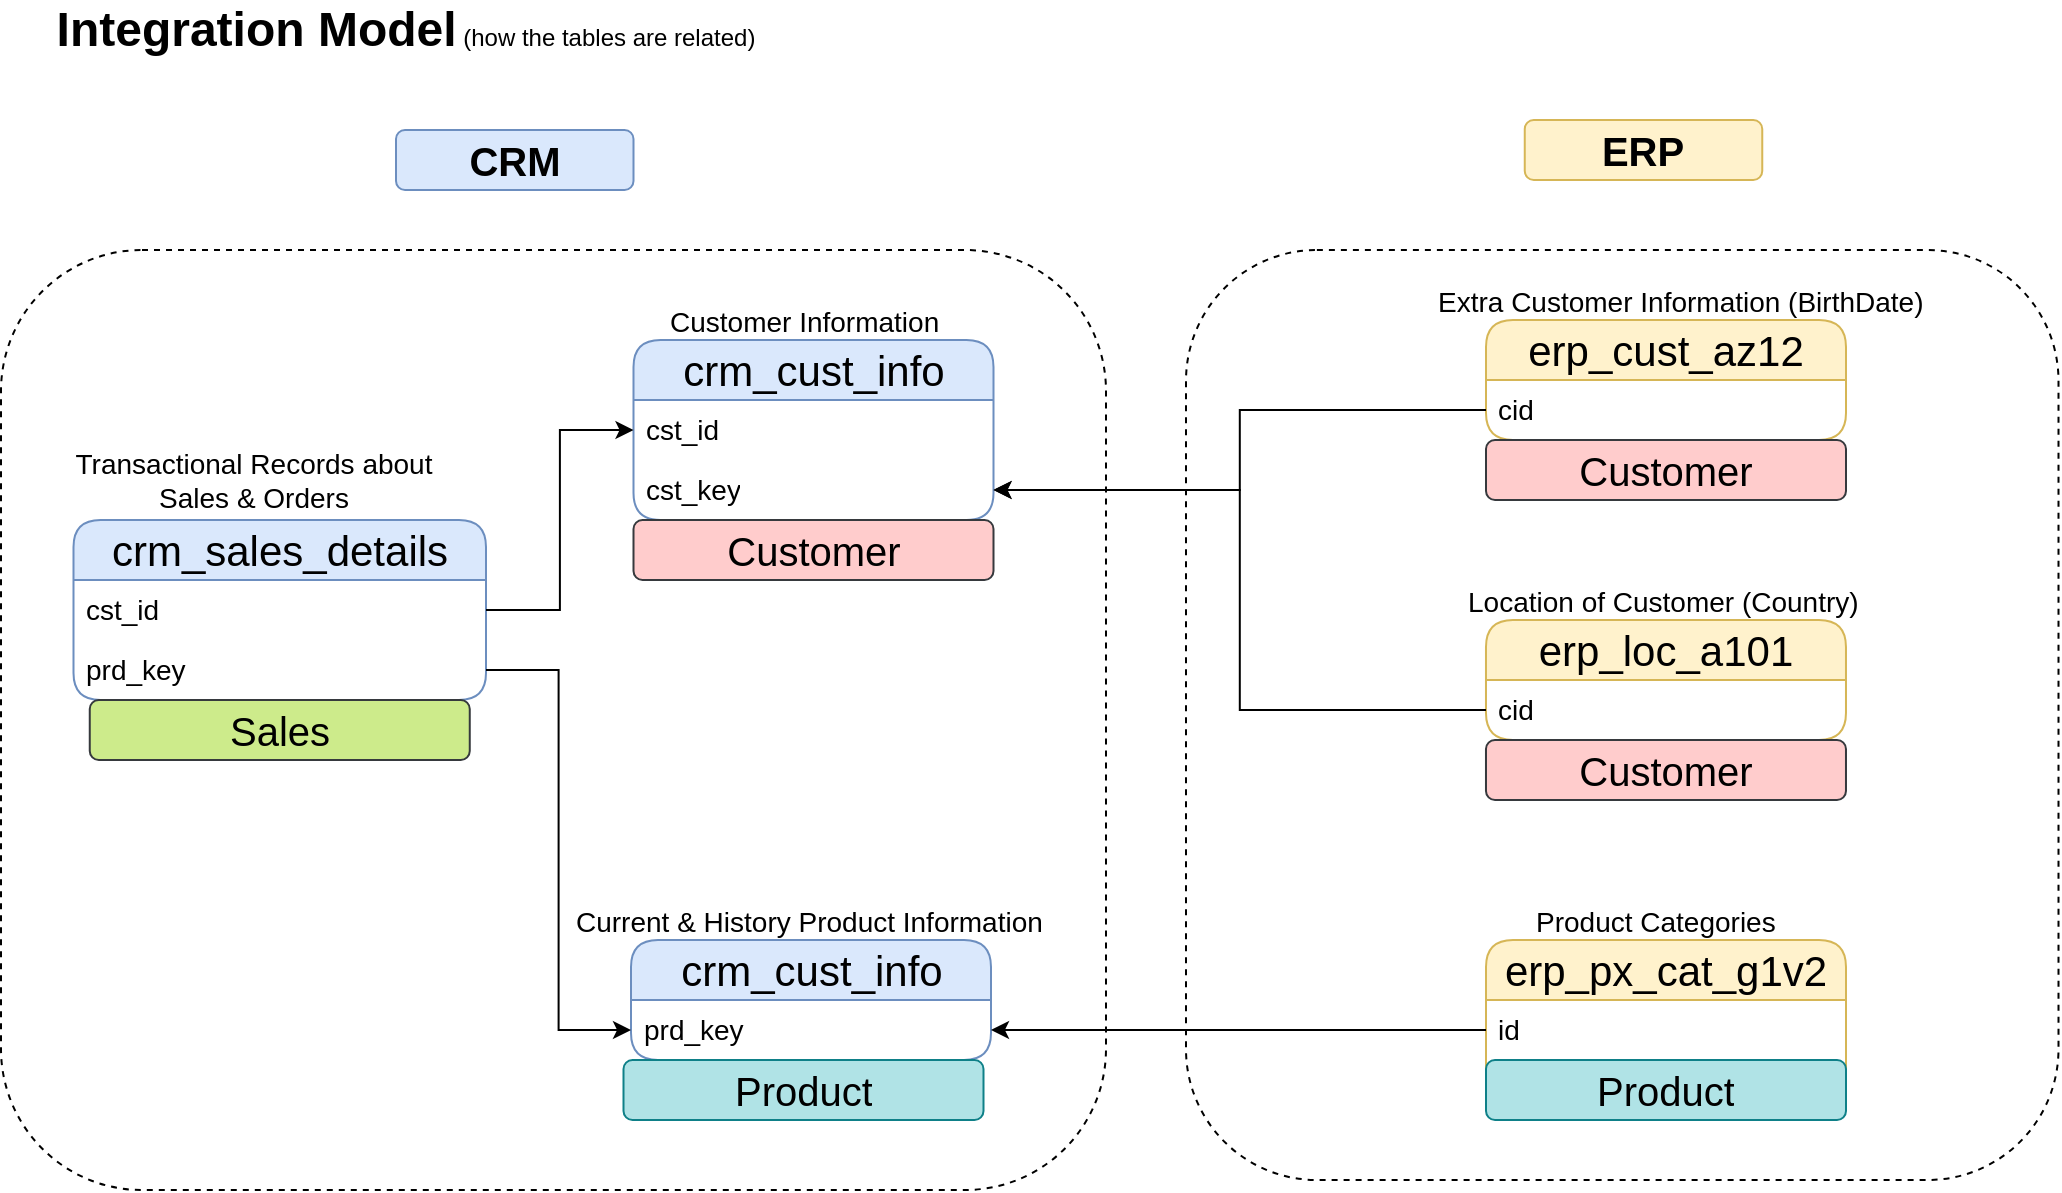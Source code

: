 <mxfile version="27.0.9">
  <diagram name="Page-1" id="6BwC6zTFaLucHsgEhEWQ">
    <mxGraphModel dx="2142" dy="626" grid="1" gridSize="10" guides="1" tooltips="1" connect="1" arrows="1" fold="1" page="1" pageScale="1" pageWidth="1100" pageHeight="850" math="0" shadow="0">
      <root>
        <mxCell id="0" />
        <mxCell id="1" parent="0" />
        <mxCell id="FU9rBdYAxF_Bu-HrEHIi-1" value="&lt;b&gt;&lt;font style=&quot;font-size: 24px;&quot;&gt;Integration Model&lt;/font&gt;&lt;/b&gt; (how the tables are related)" style="rounded=0;whiteSpace=wrap;html=1;fillColor=none;strokeColor=none;" parent="1" vertex="1">
          <mxGeometry x="10" y="10" width="360" height="30" as="geometry" />
        </mxCell>
        <mxCell id="FU9rBdYAxF_Bu-HrEHIi-2" value="&lt;font style=&quot;font-size: 21px;&quot;&gt;crm_cust_info&lt;/font&gt;" style="swimlane;fontStyle=0;childLayout=stackLayout;horizontal=1;startSize=30;horizontalStack=0;resizeParent=1;resizeParentMax=0;resizeLast=0;collapsible=1;marginBottom=0;whiteSpace=wrap;html=1;rounded=1;fillColor=#dae8fc;strokeColor=#6c8ebf;fontSize=12;" parent="1" vertex="1">
          <mxGeometry x="303.75" y="180" width="180" height="90" as="geometry" />
        </mxCell>
        <mxCell id="FU9rBdYAxF_Bu-HrEHIi-3" value="cst_id" style="text;strokeColor=none;fillColor=none;align=left;verticalAlign=middle;spacingLeft=4;spacingRight=4;overflow=hidden;points=[[0,0.5],[1,0.5]];portConstraint=eastwest;rotatable=0;whiteSpace=wrap;html=1;fontSize=14;" parent="FU9rBdYAxF_Bu-HrEHIi-2" vertex="1">
          <mxGeometry y="30" width="180" height="30" as="geometry" />
        </mxCell>
        <mxCell id="FU9rBdYAxF_Bu-HrEHIi-17" value="cst_key" style="text;strokeColor=none;fillColor=none;align=left;verticalAlign=middle;spacingLeft=4;spacingRight=4;overflow=hidden;points=[[0,0.5],[1,0.5]];portConstraint=eastwest;rotatable=0;whiteSpace=wrap;html=1;fontSize=14;" parent="FU9rBdYAxF_Bu-HrEHIi-2" vertex="1">
          <mxGeometry y="60" width="180" height="30" as="geometry" />
        </mxCell>
        <mxCell id="FU9rBdYAxF_Bu-HrEHIi-6" value="&lt;font style=&quot;font-size: 14px;&quot;&gt;Customer Information&lt;/font&gt;" style="text;strokeColor=none;fillColor=none;align=left;verticalAlign=middle;spacingLeft=4;spacingRight=4;overflow=hidden;points=[[0,0.5],[1,0.5]];portConstraint=eastwest;rotatable=0;whiteSpace=wrap;html=1;" parent="1" vertex="1">
          <mxGeometry x="316.25" y="160" width="155" height="20" as="geometry" />
        </mxCell>
        <mxCell id="FU9rBdYAxF_Bu-HrEHIi-7" value="&lt;font style=&quot;font-size: 21px;&quot;&gt;crm_cust_info&lt;/font&gt;" style="swimlane;fontStyle=0;childLayout=stackLayout;horizontal=1;startSize=30;horizontalStack=0;resizeParent=1;resizeParentMax=0;resizeLast=0;collapsible=1;marginBottom=0;whiteSpace=wrap;html=1;rounded=1;fillColor=#dae8fc;strokeColor=#6c8ebf;fontSize=12;" parent="1" vertex="1">
          <mxGeometry x="302.5" y="480" width="180" height="60" as="geometry" />
        </mxCell>
        <mxCell id="FU9rBdYAxF_Bu-HrEHIi-8" value="prd_key" style="text;strokeColor=none;fillColor=none;align=left;verticalAlign=middle;spacingLeft=4;spacingRight=4;overflow=hidden;points=[[0,0.5],[1,0.5]];portConstraint=eastwest;rotatable=0;whiteSpace=wrap;html=1;fontSize=14;" parent="FU9rBdYAxF_Bu-HrEHIi-7" vertex="1">
          <mxGeometry y="30" width="180" height="30" as="geometry" />
        </mxCell>
        <mxCell id="FU9rBdYAxF_Bu-HrEHIi-9" value="&lt;font style=&quot;font-size: 14px;&quot;&gt;Current &amp;amp; History Product Information&lt;/font&gt;" style="text;strokeColor=none;fillColor=none;align=left;verticalAlign=middle;spacingLeft=4;spacingRight=4;overflow=hidden;points=[[0,0.5],[1,0.5]];portConstraint=eastwest;rotatable=0;whiteSpace=wrap;html=1;" parent="1" vertex="1">
          <mxGeometry x="268.75" y="460" width="250" height="20" as="geometry" />
        </mxCell>
        <mxCell id="FU9rBdYAxF_Bu-HrEHIi-11" value="&lt;font style=&quot;font-size: 21px;&quot;&gt;crm_sales_details&lt;/font&gt;" style="swimlane;fontStyle=0;childLayout=stackLayout;horizontal=1;startSize=30;horizontalStack=0;resizeParent=1;resizeParentMax=0;resizeLast=0;collapsible=1;marginBottom=0;whiteSpace=wrap;html=1;rounded=1;fillColor=#dae8fc;strokeColor=#6c8ebf;fontSize=12;" parent="1" vertex="1">
          <mxGeometry x="23.75" y="270" width="206.25" height="90" as="geometry" />
        </mxCell>
        <mxCell id="FU9rBdYAxF_Bu-HrEHIi-14" value="cst_id" style="text;strokeColor=none;fillColor=none;align=left;verticalAlign=middle;spacingLeft=4;spacingRight=4;overflow=hidden;points=[[0,0.5],[1,0.5]];portConstraint=eastwest;rotatable=0;whiteSpace=wrap;html=1;fontSize=14;" parent="FU9rBdYAxF_Bu-HrEHIi-11" vertex="1">
          <mxGeometry y="30" width="206.25" height="30" as="geometry" />
        </mxCell>
        <mxCell id="FU9rBdYAxF_Bu-HrEHIi-12" value="prd_key" style="text;strokeColor=none;fillColor=none;align=left;verticalAlign=middle;spacingLeft=4;spacingRight=4;overflow=hidden;points=[[0,0.5],[1,0.5]];portConstraint=eastwest;rotatable=0;whiteSpace=wrap;html=1;fontSize=14;" parent="FU9rBdYAxF_Bu-HrEHIi-11" vertex="1">
          <mxGeometry y="60" width="206.25" height="30" as="geometry" />
        </mxCell>
        <mxCell id="FU9rBdYAxF_Bu-HrEHIi-13" value="&lt;font style=&quot;font-size: 14px;&quot;&gt;Transactional Records about Sales &amp;amp; Orders&lt;/font&gt;" style="text;strokeColor=none;fillColor=none;align=center;verticalAlign=middle;spacingLeft=4;spacingRight=4;overflow=hidden;points=[[0,0.5],[1,0.5]];portConstraint=eastwest;rotatable=0;whiteSpace=wrap;html=1;" parent="1" vertex="1">
          <mxGeometry x="18.75" y="230" width="190" height="40" as="geometry" />
        </mxCell>
        <mxCell id="FU9rBdYAxF_Bu-HrEHIi-15" style="edgeStyle=orthogonalEdgeStyle;rounded=0;orthogonalLoop=1;jettySize=auto;html=1;entryX=0;entryY=0.5;entryDx=0;entryDy=0;" parent="1" source="FU9rBdYAxF_Bu-HrEHIi-14" target="FU9rBdYAxF_Bu-HrEHIi-3" edge="1">
          <mxGeometry relative="1" as="geometry" />
        </mxCell>
        <mxCell id="FU9rBdYAxF_Bu-HrEHIi-16" style="edgeStyle=orthogonalEdgeStyle;rounded=0;orthogonalLoop=1;jettySize=auto;html=1;entryX=0;entryY=0.5;entryDx=0;entryDy=0;" parent="1" source="FU9rBdYAxF_Bu-HrEHIi-12" target="FU9rBdYAxF_Bu-HrEHIi-8" edge="1">
          <mxGeometry relative="1" as="geometry" />
        </mxCell>
        <mxCell id="FU9rBdYAxF_Bu-HrEHIi-18" value="&lt;font style=&quot;font-size: 21px;&quot;&gt;erp_cust_az12&lt;/font&gt;" style="swimlane;fontStyle=0;childLayout=stackLayout;horizontal=1;startSize=30;horizontalStack=0;resizeParent=1;resizeParentMax=0;resizeLast=0;collapsible=1;marginBottom=0;whiteSpace=wrap;html=1;rounded=1;fillColor=#fff2cc;strokeColor=#d6b656;fontSize=12;" parent="1" vertex="1">
          <mxGeometry x="730" y="170" width="180" height="60" as="geometry" />
        </mxCell>
        <mxCell id="FU9rBdYAxF_Bu-HrEHIi-19" value="cid" style="text;strokeColor=none;fillColor=none;align=left;verticalAlign=middle;spacingLeft=4;spacingRight=4;overflow=hidden;points=[[0,0.5],[1,0.5]];portConstraint=eastwest;rotatable=0;whiteSpace=wrap;html=1;fontSize=14;" parent="FU9rBdYAxF_Bu-HrEHIi-18" vertex="1">
          <mxGeometry y="30" width="180" height="30" as="geometry" />
        </mxCell>
        <mxCell id="FU9rBdYAxF_Bu-HrEHIi-21" value="&lt;span style=&quot;font-size: 14px;&quot;&gt;Extra Customer Information (BirthDate)&lt;/span&gt;" style="text;strokeColor=none;fillColor=none;align=left;verticalAlign=middle;spacingLeft=4;spacingRight=4;overflow=hidden;points=[[0,0.5],[1,0.5]];portConstraint=eastwest;rotatable=0;whiteSpace=wrap;html=1;" parent="1" vertex="1">
          <mxGeometry x="700" y="150" width="257.5" height="20" as="geometry" />
        </mxCell>
        <mxCell id="FU9rBdYAxF_Bu-HrEHIi-23" style="edgeStyle=orthogonalEdgeStyle;rounded=0;orthogonalLoop=1;jettySize=auto;html=1;entryX=1;entryY=0.5;entryDx=0;entryDy=0;" parent="1" source="FU9rBdYAxF_Bu-HrEHIi-19" target="FU9rBdYAxF_Bu-HrEHIi-17" edge="1">
          <mxGeometry relative="1" as="geometry" />
        </mxCell>
        <mxCell id="FU9rBdYAxF_Bu-HrEHIi-24" value="&lt;font style=&quot;font-size: 21px;&quot;&gt;erp_loc_a101&lt;/font&gt;" style="swimlane;fontStyle=0;childLayout=stackLayout;horizontal=1;startSize=30;horizontalStack=0;resizeParent=1;resizeParentMax=0;resizeLast=0;collapsible=1;marginBottom=0;whiteSpace=wrap;html=1;rounded=1;fillColor=#fff2cc;strokeColor=#d6b656;fontSize=12;" parent="1" vertex="1">
          <mxGeometry x="729.99" y="320" width="180" height="60" as="geometry" />
        </mxCell>
        <mxCell id="FU9rBdYAxF_Bu-HrEHIi-25" value="cid" style="text;strokeColor=none;fillColor=none;align=left;verticalAlign=middle;spacingLeft=4;spacingRight=4;overflow=hidden;points=[[0,0.5],[1,0.5]];portConstraint=eastwest;rotatable=0;whiteSpace=wrap;html=1;fontSize=14;" parent="FU9rBdYAxF_Bu-HrEHIi-24" vertex="1">
          <mxGeometry y="30" width="180" height="30" as="geometry" />
        </mxCell>
        <mxCell id="FU9rBdYAxF_Bu-HrEHIi-26" value="&lt;span style=&quot;font-size: 14px;&quot;&gt;Location of Customer (Country)&lt;/span&gt;" style="text;strokeColor=none;fillColor=none;align=left;verticalAlign=middle;spacingLeft=4;spacingRight=4;overflow=hidden;points=[[0,0.5],[1,0.5]];portConstraint=eastwest;rotatable=0;whiteSpace=wrap;html=1;" parent="1" vertex="1">
          <mxGeometry x="715" y="300" width="210" height="20" as="geometry" />
        </mxCell>
        <mxCell id="FU9rBdYAxF_Bu-HrEHIi-28" style="edgeStyle=orthogonalEdgeStyle;rounded=0;orthogonalLoop=1;jettySize=auto;html=1;entryX=1;entryY=0.5;entryDx=0;entryDy=0;" parent="1" source="FU9rBdYAxF_Bu-HrEHIi-25" target="FU9rBdYAxF_Bu-HrEHIi-17" edge="1">
          <mxGeometry relative="1" as="geometry" />
        </mxCell>
        <mxCell id="FU9rBdYAxF_Bu-HrEHIi-29" value="&lt;font style=&quot;font-size: 21px;&quot;&gt;erp_px_cat_g1v2&lt;/font&gt;" style="swimlane;fontStyle=0;childLayout=stackLayout;horizontal=1;startSize=30;horizontalStack=0;resizeParent=1;resizeParentMax=0;resizeLast=0;collapsible=1;marginBottom=0;whiteSpace=wrap;html=1;rounded=1;fillColor=#fff2cc;strokeColor=#d6b656;fontSize=12;" parent="1" vertex="1">
          <mxGeometry x="730" y="480" width="180" height="90" as="geometry" />
        </mxCell>
        <mxCell id="DWxqq-pH72p5SshChXmW-10" value="id" style="text;strokeColor=none;fillColor=none;align=left;verticalAlign=middle;spacingLeft=4;spacingRight=4;overflow=hidden;points=[[0,0.5],[1,0.5]];portConstraint=eastwest;rotatable=0;whiteSpace=wrap;html=1;fontSize=14;" vertex="1" parent="FU9rBdYAxF_Bu-HrEHIi-29">
          <mxGeometry y="30" width="180" height="30" as="geometry" />
        </mxCell>
        <mxCell id="FU9rBdYAxF_Bu-HrEHIi-30" value="id" style="text;strokeColor=none;fillColor=none;align=left;verticalAlign=middle;spacingLeft=4;spacingRight=4;overflow=hidden;points=[[0,0.5],[1,0.5]];portConstraint=eastwest;rotatable=0;whiteSpace=wrap;html=1;fontSize=14;" parent="FU9rBdYAxF_Bu-HrEHIi-29" vertex="1">
          <mxGeometry y="60" width="180" height="30" as="geometry" />
        </mxCell>
        <mxCell id="FU9rBdYAxF_Bu-HrEHIi-31" value="&lt;span style=&quot;font-size: 14px;&quot;&gt;Product Categories&lt;/span&gt;" style="text;strokeColor=none;fillColor=none;align=left;verticalAlign=middle;spacingLeft=4;spacingRight=4;overflow=hidden;points=[[0,0.5],[1,0.5]];portConstraint=eastwest;rotatable=0;whiteSpace=wrap;html=1;" parent="1" vertex="1">
          <mxGeometry x="749.38" y="460" width="130" height="20" as="geometry" />
        </mxCell>
        <mxCell id="FU9rBdYAxF_Bu-HrEHIi-33" value="" style="rounded=1;whiteSpace=wrap;html=1;fillColor=none;dashed=1;" parent="1" vertex="1">
          <mxGeometry x="580" y="135" width="436.25" height="465" as="geometry" />
        </mxCell>
        <mxCell id="FU9rBdYAxF_Bu-HrEHIi-34" value="&lt;b&gt;&lt;font style=&quot;font-size: 20px;&quot;&gt;CRM&lt;/font&gt;&lt;/b&gt;" style="rounded=1;whiteSpace=wrap;html=1;strokeColor=#6c8ebf;fillColor=#dae8fc;" parent="1" vertex="1">
          <mxGeometry x="185" y="75" width="118.75" height="30" as="geometry" />
        </mxCell>
        <mxCell id="FU9rBdYAxF_Bu-HrEHIi-35" value="" style="rounded=1;whiteSpace=wrap;html=1;fillColor=none;dashed=1;" parent="1" vertex="1">
          <mxGeometry x="-12.5" y="135" width="552.5" height="470" as="geometry" />
        </mxCell>
        <mxCell id="FU9rBdYAxF_Bu-HrEHIi-36" value="&lt;b&gt;&lt;font style=&quot;font-size: 20px;&quot;&gt;ERP&lt;/font&gt;&lt;/b&gt;" style="rounded=1;whiteSpace=wrap;html=1;strokeColor=#d6b656;fillColor=#fff2cc;" parent="1" vertex="1">
          <mxGeometry x="749.38" y="70" width="118.75" height="30" as="geometry" />
        </mxCell>
        <mxCell id="DWxqq-pH72p5SshChXmW-1" value="&lt;font style=&quot;font-size: 20px;&quot;&gt;Product&lt;/font&gt;" style="text;html=1;strokeColor=#0e8088;fillColor=#b0e3e6;align=center;verticalAlign=middle;whiteSpace=wrap;overflow=hidden;rounded=1;" vertex="1" parent="1">
          <mxGeometry x="298.75" y="540" width="180" height="30" as="geometry" />
        </mxCell>
        <mxCell id="DWxqq-pH72p5SshChXmW-2" value="&lt;font style=&quot;font-size: 20px;&quot;&gt;Product&lt;/font&gt;" style="text;html=1;strokeColor=#0e8088;fillColor=#b0e3e6;align=center;verticalAlign=middle;whiteSpace=wrap;overflow=hidden;rounded=1;" vertex="1" parent="1">
          <mxGeometry x="730" y="540" width="180" height="30" as="geometry" />
        </mxCell>
        <mxCell id="DWxqq-pH72p5SshChXmW-3" value="&lt;font style=&quot;font-size: 20px;&quot;&gt;Customer&lt;/font&gt;" style="text;html=1;strokeColor=#36393d;fillColor=#ffcccc;align=center;verticalAlign=middle;whiteSpace=wrap;overflow=hidden;rounded=1;" vertex="1" parent="1">
          <mxGeometry x="303.75" y="270" width="180" height="30" as="geometry" />
        </mxCell>
        <mxCell id="DWxqq-pH72p5SshChXmW-4" value="&lt;font style=&quot;font-size: 20px;&quot;&gt;Customer&lt;/font&gt;" style="text;html=1;strokeColor=#36393d;fillColor=#ffcccc;align=center;verticalAlign=middle;whiteSpace=wrap;overflow=hidden;rounded=1;" vertex="1" parent="1">
          <mxGeometry x="730" y="230" width="180" height="30" as="geometry" />
        </mxCell>
        <mxCell id="DWxqq-pH72p5SshChXmW-5" value="&lt;font style=&quot;font-size: 20px;&quot;&gt;Customer&lt;/font&gt;" style="text;html=1;strokeColor=#36393d;fillColor=#ffcccc;align=center;verticalAlign=middle;whiteSpace=wrap;overflow=hidden;rounded=1;" vertex="1" parent="1">
          <mxGeometry x="729.99" y="380" width="180" height="30" as="geometry" />
        </mxCell>
        <mxCell id="DWxqq-pH72p5SshChXmW-6" value="&lt;font style=&quot;font-size: 20px;&quot;&gt;Sales&lt;/font&gt;" style="text;html=1;strokeColor=#36393d;fillColor=#cdeb8b;align=center;verticalAlign=middle;whiteSpace=wrap;overflow=hidden;rounded=1;" vertex="1" parent="1">
          <mxGeometry x="31.88" y="360" width="190" height="30" as="geometry" />
        </mxCell>
        <mxCell id="DWxqq-pH72p5SshChXmW-11" style="edgeStyle=orthogonalEdgeStyle;rounded=0;orthogonalLoop=1;jettySize=auto;html=1;entryX=1;entryY=0.5;entryDx=0;entryDy=0;" edge="1" parent="1" source="DWxqq-pH72p5SshChXmW-10" target="FU9rBdYAxF_Bu-HrEHIi-8">
          <mxGeometry relative="1" as="geometry" />
        </mxCell>
      </root>
    </mxGraphModel>
  </diagram>
</mxfile>

